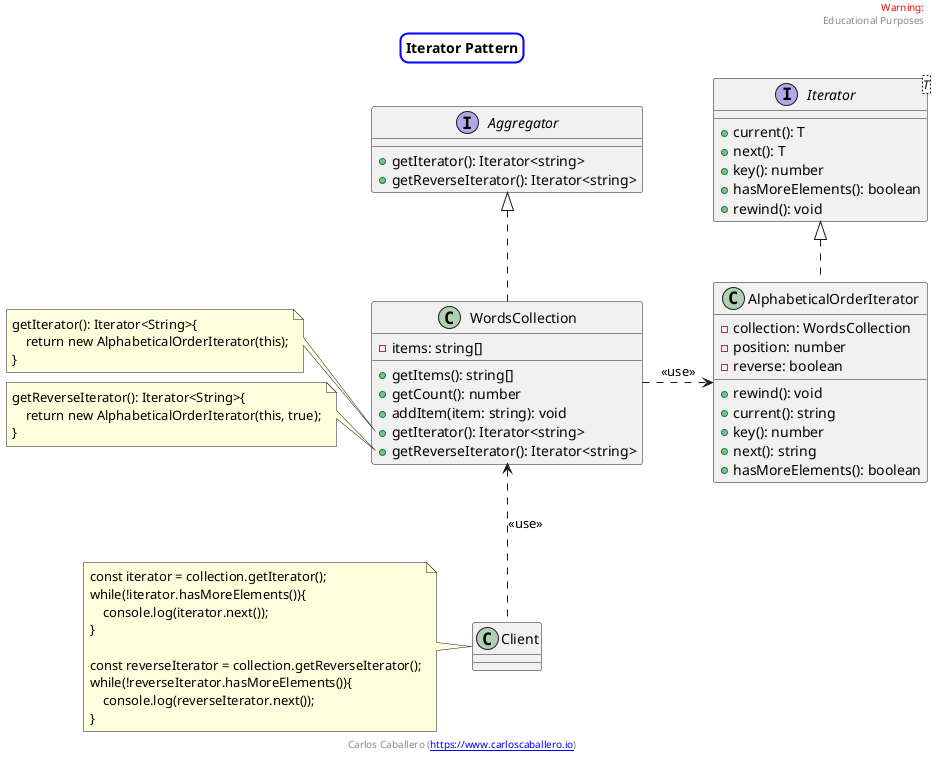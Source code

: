 @startuml

skinparam titleBorderRoundCorner 15
skinparam titleBorderThickness 2
skinparam titleBorderColor blue


header
<font color=red>Warning:</font>
Educational Purposes
endheader

center footer Carlos Caballero ([[https://www.carloscaballero.io https://www.carloscaballero.io]])


title Iterator Pattern


class Client
interface Iterator<T> {
    +current(): T
    +next(): T
    +key(): number
    +hasMoreElements(): boolean
    +rewind(): void
}
interface Aggregator {
    +getIterator(): Iterator<string>
    +getReverseIterator(): Iterator<string>
}
class WordsCollection implements Aggregator {
    -items: string[]
    +getItems(): string[]
    +getCount(): number
    +addItem(item: string): void
    +getIterator(): Iterator<string>
    +getReverseIterator(): Iterator<string>
}
class AlphabeticalOrderIterator implements Iterator {
    -collection: WordsCollection
    -position: number
    -reverse: boolean
    +rewind(): void
    +current(): string
    +key(): number
    +next(): string
    +hasMoreElements(): boolean
}

WordsCollection .> AlphabeticalOrderIterator : "<<use>>"
WordsCollection <.. Client : "<<use>>"

note left of WordsCollection::getIterator
getIterator(): Iterator<String>{
    return new AlphabeticalOrderIterator(this);
}
end note 

note left of WordsCollection::getReverseIterator
getReverseIterator(): Iterator<String>{
    return new AlphabeticalOrderIterator(this, true);
}
end note 

 note left of Client 
const iterator = collection.getIterator();
while(!iterator.hasMoreElements()){
    console.log(iterator.next());
}

const reverseIterator = collection.getReverseIterator();
while(!reverseIterator.hasMoreElements()){
    console.log(reverseIterator.next());
}
end note 


@enduml